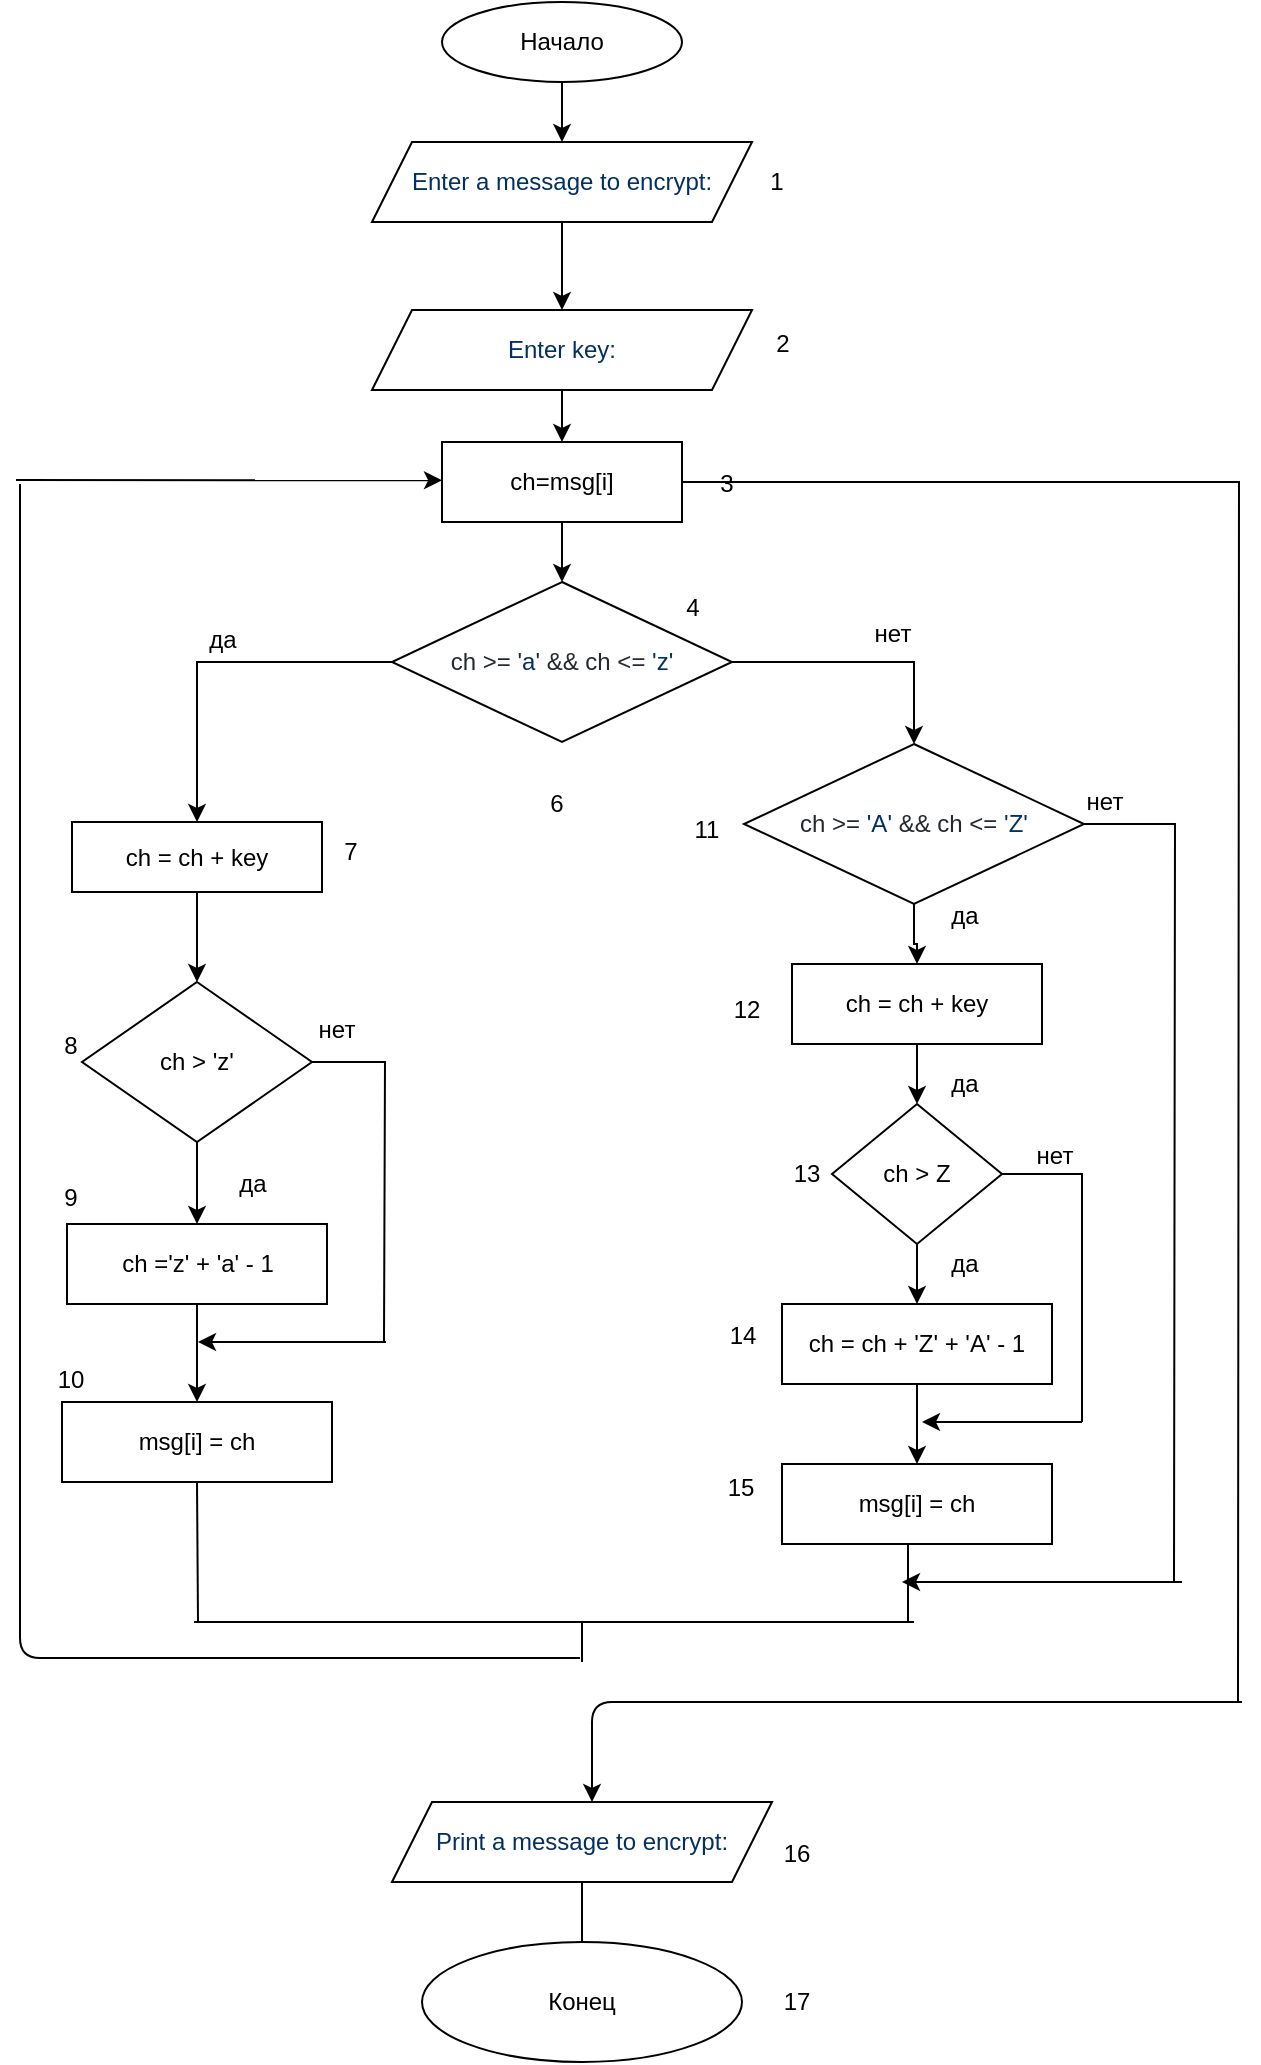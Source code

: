 <mxfile version="13.9.7" type="github">
  <diagram id="PEvoa_9R4G3SMZEcXzeL" name="Page-1">
    <mxGraphModel dx="1054" dy="-209" grid="0" gridSize="10" guides="1" tooltips="1" connect="1" arrows="1" fold="1" page="0" pageScale="1" pageWidth="850" pageHeight="1100" math="0" shadow="0">
      <root>
        <mxCell id="0" />
        <mxCell id="1" parent="0" />
        <mxCell id="v5FtWcTqorgzakhENJhd-3" value="" style="edgeStyle=orthogonalEdgeStyle;rounded=0;orthogonalLoop=1;jettySize=auto;html=1;" parent="1" source="v5FtWcTqorgzakhENJhd-1" target="v5FtWcTqorgzakhENJhd-2" edge="1">
          <mxGeometry relative="1" as="geometry" />
        </mxCell>
        <mxCell id="v5FtWcTqorgzakhENJhd-1" value="Начало" style="ellipse;whiteSpace=wrap;html=1;" parent="1" vertex="1">
          <mxGeometry x="350" y="1190" width="120" height="40" as="geometry" />
        </mxCell>
        <mxCell id="v5FtWcTqorgzakhENJhd-2" value="&lt;span style=&quot;color: rgb(3 , 47 , 98) ; font-family: , &amp;#34;consolas&amp;#34; , &amp;#34;liberation mono&amp;#34; , &amp;#34;menlo&amp;#34; , monospace ; background-color: rgb(255 , 255 , 255)&quot;&gt;Enter a message to encrypt:&lt;/span&gt;" style="shape=parallelogram;perimeter=parallelogramPerimeter;whiteSpace=wrap;html=1;fixedSize=1;" parent="1" vertex="1">
          <mxGeometry x="315" y="1260" width="190" height="40" as="geometry" />
        </mxCell>
        <mxCell id="v5FtWcTqorgzakhENJhd-12" value="" style="edgeStyle=orthogonalEdgeStyle;rounded=0;orthogonalLoop=1;jettySize=auto;html=1;" parent="1" source="v5FtWcTqorgzakhENJhd-4" target="v5FtWcTqorgzakhENJhd-11" edge="1">
          <mxGeometry relative="1" as="geometry" />
        </mxCell>
        <mxCell id="K3eTcXlLkr0Ejd3AgvUH-31" style="edgeStyle=orthogonalEdgeStyle;rounded=0;orthogonalLoop=1;jettySize=auto;html=1;endArrow=none;endFill=0;" edge="1" parent="1" source="v5FtWcTqorgzakhENJhd-4">
          <mxGeometry relative="1" as="geometry">
            <mxPoint x="748" y="2040" as="targetPoint" />
          </mxGeometry>
        </mxCell>
        <mxCell id="v5FtWcTqorgzakhENJhd-4" value="ch=msg[i]" style="whiteSpace=wrap;html=1;" parent="1" vertex="1">
          <mxGeometry x="350" y="1410" width="120" height="40" as="geometry" />
        </mxCell>
        <mxCell id="K3eTcXlLkr0Ejd3AgvUH-18" style="edgeStyle=orthogonalEdgeStyle;rounded=0;orthogonalLoop=1;jettySize=auto;html=1;exitX=0.5;exitY=1;exitDx=0;exitDy=0;entryX=0.5;entryY=0;entryDx=0;entryDy=0;" edge="1" parent="1" source="v5FtWcTqorgzakhENJhd-6" target="v5FtWcTqorgzakhENJhd-4">
          <mxGeometry relative="1" as="geometry" />
        </mxCell>
        <mxCell id="v5FtWcTqorgzakhENJhd-7" value="" style="edgeStyle=orthogonalEdgeStyle;rounded=0;orthogonalLoop=1;jettySize=auto;html=1;" parent="1" source="v5FtWcTqorgzakhENJhd-2" target="v5FtWcTqorgzakhENJhd-6" edge="1">
          <mxGeometry relative="1" as="geometry">
            <mxPoint x="400" y="1260" as="sourcePoint" />
            <mxPoint x="400" y="1370" as="targetPoint" />
          </mxGeometry>
        </mxCell>
        <mxCell id="v5FtWcTqorgzakhENJhd-14" value="" style="edgeStyle=orthogonalEdgeStyle;rounded=0;orthogonalLoop=1;jettySize=auto;html=1;" parent="1" source="v5FtWcTqorgzakhENJhd-11" target="v5FtWcTqorgzakhENJhd-13" edge="1">
          <mxGeometry relative="1" as="geometry" />
        </mxCell>
        <mxCell id="v5FtWcTqorgzakhENJhd-16" value="" style="edgeStyle=orthogonalEdgeStyle;rounded=0;orthogonalLoop=1;jettySize=auto;html=1;" parent="1" source="v5FtWcTqorgzakhENJhd-11" target="v5FtWcTqorgzakhENJhd-15" edge="1">
          <mxGeometry relative="1" as="geometry" />
        </mxCell>
        <mxCell id="v5FtWcTqorgzakhENJhd-11" value="&lt;span style=&quot;color: rgb(36 , 41 , 46) ; font-family: , &amp;#34;consolas&amp;#34; , &amp;#34;liberation mono&amp;#34; , &amp;#34;menlo&amp;#34; , monospace ; background-color: rgb(255 , 255 , 255)&quot;&gt;ch &amp;gt;= &lt;/span&gt;&lt;span class=&quot;pl-s&quot; style=&quot;box-sizing: border-box ; color: rgb(3 , 47 , 98) ; font-family: , &amp;#34;consolas&amp;#34; , &amp;#34;liberation mono&amp;#34; , &amp;#34;menlo&amp;#34; , monospace ; background-color: rgb(255 , 255 , 255)&quot;&gt;&lt;span class=&quot;pl-pds&quot; style=&quot;box-sizing: border-box&quot;&gt;&#39;&lt;/span&gt;a&lt;span class=&quot;pl-pds&quot; style=&quot;box-sizing: border-box&quot;&gt;&#39;&lt;/span&gt;&lt;/span&gt;&lt;span style=&quot;color: rgb(36 , 41 , 46) ; font-family: , &amp;#34;consolas&amp;#34; , &amp;#34;liberation mono&amp;#34; , &amp;#34;menlo&amp;#34; , monospace ; background-color: rgb(255 , 255 , 255)&quot;&gt; &amp;amp;&amp;amp; ch &amp;lt;= &lt;/span&gt;&lt;span class=&quot;pl-s&quot; style=&quot;box-sizing: border-box ; color: rgb(3 , 47 , 98) ; font-family: , &amp;#34;consolas&amp;#34; , &amp;#34;liberation mono&amp;#34; , &amp;#34;menlo&amp;#34; , monospace ; background-color: rgb(255 , 255 , 255)&quot;&gt;&lt;span class=&quot;pl-pds&quot; style=&quot;box-sizing: border-box&quot;&gt;&#39;&lt;/span&gt;z&lt;span class=&quot;pl-pds&quot; style=&quot;box-sizing: border-box&quot;&gt;&#39;&lt;/span&gt;&lt;/span&gt;" style="rhombus;whiteSpace=wrap;html=1;" parent="1" vertex="1">
          <mxGeometry x="325" y="1480" width="170" height="80" as="geometry" />
        </mxCell>
        <mxCell id="v5FtWcTqorgzakhENJhd-26" value="" style="edgeStyle=orthogonalEdgeStyle;rounded=0;orthogonalLoop=1;jettySize=auto;html=1;" parent="1" source="v5FtWcTqorgzakhENJhd-13" target="v5FtWcTqorgzakhENJhd-25" edge="1">
          <mxGeometry relative="1" as="geometry" />
        </mxCell>
        <mxCell id="v5FtWcTqorgzakhENJhd-42" style="edgeStyle=orthogonalEdgeStyle;rounded=0;orthogonalLoop=1;jettySize=auto;html=1;endArrow=none;endFill=0;" parent="1" source="v5FtWcTqorgzakhENJhd-13" edge="1">
          <mxGeometry relative="1" as="geometry">
            <mxPoint x="716" y="1980" as="targetPoint" />
          </mxGeometry>
        </mxCell>
        <mxCell id="v5FtWcTqorgzakhENJhd-13" value="&lt;span style=&quot;color: rgb(36 , 41 , 46) ; font-family: , &amp;#34;consolas&amp;#34; , &amp;#34;liberation mono&amp;#34; , &amp;#34;menlo&amp;#34; , monospace ; background-color: rgb(255 , 255 , 255)&quot;&gt;ch &amp;gt;= &lt;/span&gt;&lt;span class=&quot;pl-s&quot; style=&quot;box-sizing: border-box ; color: rgb(3 , 47 , 98) ; font-family: , &amp;#34;consolas&amp;#34; , &amp;#34;liberation mono&amp;#34; , &amp;#34;menlo&amp;#34; , monospace ; background-color: rgb(255 , 255 , 255)&quot;&gt;&lt;span class=&quot;pl-pds&quot; style=&quot;box-sizing: border-box&quot;&gt;&#39;&lt;/span&gt;A&lt;span class=&quot;pl-pds&quot; style=&quot;box-sizing: border-box&quot;&gt;&#39;&lt;/span&gt;&lt;/span&gt;&lt;span style=&quot;color: rgb(36 , 41 , 46) ; font-family: , &amp;#34;consolas&amp;#34; , &amp;#34;liberation mono&amp;#34; , &amp;#34;menlo&amp;#34; , monospace ; background-color: rgb(255 , 255 , 255)&quot;&gt; &amp;amp;&amp;amp; ch &amp;lt;= &lt;/span&gt;&lt;span class=&quot;pl-s&quot; style=&quot;box-sizing: border-box ; color: rgb(3 , 47 , 98) ; font-family: , &amp;#34;consolas&amp;#34; , &amp;#34;liberation mono&amp;#34; , &amp;#34;menlo&amp;#34; , monospace ; background-color: rgb(255 , 255 , 255)&quot;&gt;&lt;span class=&quot;pl-pds&quot; style=&quot;box-sizing: border-box&quot;&gt;&#39;&lt;/span&gt;Z&lt;span class=&quot;pl-pds&quot; style=&quot;box-sizing: border-box&quot;&gt;&#39;&lt;/span&gt;&lt;/span&gt;" style="rhombus;whiteSpace=wrap;html=1;" parent="1" vertex="1">
          <mxGeometry x="501" y="1561" width="170" height="80" as="geometry" />
        </mxCell>
        <mxCell id="v5FtWcTqorgzakhENJhd-18" value="" style="edgeStyle=orthogonalEdgeStyle;rounded=0;orthogonalLoop=1;jettySize=auto;html=1;" parent="1" source="v5FtWcTqorgzakhENJhd-15" target="v5FtWcTqorgzakhENJhd-17" edge="1">
          <mxGeometry relative="1" as="geometry" />
        </mxCell>
        <mxCell id="v5FtWcTqorgzakhENJhd-15" value="ch = ch + key" style="whiteSpace=wrap;html=1;" parent="1" vertex="1">
          <mxGeometry x="165" y="1600" width="125" height="35" as="geometry" />
        </mxCell>
        <mxCell id="v5FtWcTqorgzakhENJhd-20" value="" style="edgeStyle=orthogonalEdgeStyle;rounded=0;orthogonalLoop=1;jettySize=auto;html=1;" parent="1" source="v5FtWcTqorgzakhENJhd-17" target="v5FtWcTqorgzakhENJhd-19" edge="1">
          <mxGeometry relative="1" as="geometry" />
        </mxCell>
        <mxCell id="K3eTcXlLkr0Ejd3AgvUH-27" style="edgeStyle=orthogonalEdgeStyle;rounded=0;orthogonalLoop=1;jettySize=auto;html=1;endArrow=none;endFill=0;" edge="1" parent="1" source="v5FtWcTqorgzakhENJhd-17">
          <mxGeometry relative="1" as="geometry">
            <mxPoint x="321" y="1860" as="targetPoint" />
          </mxGeometry>
        </mxCell>
        <mxCell id="v5FtWcTqorgzakhENJhd-17" value="ch &amp;gt; &#39;z&#39;" style="rhombus;whiteSpace=wrap;html=1;" parent="1" vertex="1">
          <mxGeometry x="170" y="1680" width="115" height="80" as="geometry" />
        </mxCell>
        <mxCell id="v5FtWcTqorgzakhENJhd-24" value="" style="edgeStyle=orthogonalEdgeStyle;rounded=0;orthogonalLoop=1;jettySize=auto;html=1;" parent="1" source="v5FtWcTqorgzakhENJhd-19" target="v5FtWcTqorgzakhENJhd-23" edge="1">
          <mxGeometry relative="1" as="geometry" />
        </mxCell>
        <mxCell id="v5FtWcTqorgzakhENJhd-19" value="ch =&#39;z&#39; + &#39;a&#39; - 1" style="whiteSpace=wrap;html=1;" parent="1" vertex="1">
          <mxGeometry x="162.5" y="1801" width="130" height="40" as="geometry" />
        </mxCell>
        <mxCell id="v5FtWcTqorgzakhENJhd-21" value="да" style="text;html=1;align=center;verticalAlign=middle;resizable=0;points=[];autosize=1;" parent="1" vertex="1">
          <mxGeometry x="225" y="1499" width="30" height="20" as="geometry" />
        </mxCell>
        <mxCell id="v5FtWcTqorgzakhENJhd-22" value="нет" style="text;html=1;align=center;verticalAlign=middle;resizable=0;points=[];autosize=1;" parent="1" vertex="1">
          <mxGeometry x="560" y="1496" width="30" height="20" as="geometry" />
        </mxCell>
        <mxCell id="v5FtWcTqorgzakhENJhd-23" value="msg[i] = ch" style="whiteSpace=wrap;html=1;" parent="1" vertex="1">
          <mxGeometry x="160" y="1890" width="135" height="40" as="geometry" />
        </mxCell>
        <mxCell id="v5FtWcTqorgzakhENJhd-28" value="" style="edgeStyle=orthogonalEdgeStyle;rounded=0;orthogonalLoop=1;jettySize=auto;html=1;" parent="1" source="v5FtWcTqorgzakhENJhd-25" target="v5FtWcTqorgzakhENJhd-27" edge="1">
          <mxGeometry relative="1" as="geometry" />
        </mxCell>
        <mxCell id="v5FtWcTqorgzakhENJhd-25" value="ch = ch + key" style="whiteSpace=wrap;html=1;" parent="1" vertex="1">
          <mxGeometry x="525" y="1671" width="125" height="40" as="geometry" />
        </mxCell>
        <mxCell id="v5FtWcTqorgzakhENJhd-30" value="" style="edgeStyle=orthogonalEdgeStyle;rounded=0;orthogonalLoop=1;jettySize=auto;html=1;" parent="1" source="v5FtWcTqorgzakhENJhd-27" target="v5FtWcTqorgzakhENJhd-29" edge="1">
          <mxGeometry relative="1" as="geometry" />
        </mxCell>
        <mxCell id="v5FtWcTqorgzakhENJhd-46" style="edgeStyle=orthogonalEdgeStyle;rounded=0;orthogonalLoop=1;jettySize=auto;html=1;endArrow=none;endFill=0;" parent="1" source="v5FtWcTqorgzakhENJhd-27" edge="1">
          <mxGeometry relative="1" as="geometry">
            <mxPoint x="670" y="1900" as="targetPoint" />
            <Array as="points">
              <mxPoint x="670" y="1776" />
              <mxPoint x="670" y="1900" />
            </Array>
          </mxGeometry>
        </mxCell>
        <mxCell id="v5FtWcTqorgzakhENJhd-27" value="ch &amp;gt; Z" style="rhombus;whiteSpace=wrap;html=1;" parent="1" vertex="1">
          <mxGeometry x="545" y="1741" width="85" height="70" as="geometry" />
        </mxCell>
        <mxCell id="v5FtWcTqorgzakhENJhd-32" value="" style="edgeStyle=orthogonalEdgeStyle;rounded=0;orthogonalLoop=1;jettySize=auto;html=1;" parent="1" source="v5FtWcTqorgzakhENJhd-29" target="v5FtWcTqorgzakhENJhd-31" edge="1">
          <mxGeometry relative="1" as="geometry" />
        </mxCell>
        <mxCell id="v5FtWcTqorgzakhENJhd-29" value="ch = ch + &#39;Z&#39; + &#39;A&#39; - 1" style="whiteSpace=wrap;html=1;" parent="1" vertex="1">
          <mxGeometry x="520" y="1841" width="135" height="40" as="geometry" />
        </mxCell>
        <mxCell id="v5FtWcTqorgzakhENJhd-31" value="msg[i] = ch" style="whiteSpace=wrap;html=1;" parent="1" vertex="1">
          <mxGeometry x="520" y="1921" width="135" height="40" as="geometry" />
        </mxCell>
        <mxCell id="v5FtWcTqorgzakhENJhd-36" value="" style="endArrow=none;html=1;" parent="1" edge="1">
          <mxGeometry width="50" height="50" relative="1" as="geometry">
            <mxPoint x="226" y="2000" as="sourcePoint" />
            <mxPoint x="586" y="2000" as="targetPoint" />
            <Array as="points" />
          </mxGeometry>
        </mxCell>
        <mxCell id="v5FtWcTqorgzakhENJhd-38" value="" style="endArrow=none;html=1;entryX=0.5;entryY=1;entryDx=0;entryDy=0;" parent="1" target="v5FtWcTqorgzakhENJhd-23" edge="1">
          <mxGeometry width="50" height="50" relative="1" as="geometry">
            <mxPoint x="228" y="2000" as="sourcePoint" />
            <mxPoint x="240" y="1950" as="targetPoint" />
          </mxGeometry>
        </mxCell>
        <mxCell id="v5FtWcTqorgzakhENJhd-39" value="" style="endArrow=none;html=1;" parent="1" edge="1">
          <mxGeometry width="50" height="50" relative="1" as="geometry">
            <mxPoint x="583" y="2000" as="sourcePoint" />
            <mxPoint x="583" y="1961" as="targetPoint" />
          </mxGeometry>
        </mxCell>
        <mxCell id="v5FtWcTqorgzakhENJhd-48" value="" style="endArrow=classic;html=1;" parent="1" edge="1">
          <mxGeometry width="50" height="50" relative="1" as="geometry">
            <mxPoint x="670" y="1900" as="sourcePoint" />
            <mxPoint x="590" y="1900" as="targetPoint" />
          </mxGeometry>
        </mxCell>
        <mxCell id="v5FtWcTqorgzakhENJhd-49" value="" style="endArrow=classic;html=1;" parent="1" edge="1">
          <mxGeometry width="50" height="50" relative="1" as="geometry">
            <mxPoint x="720" y="1980" as="sourcePoint" />
            <mxPoint x="580" y="1980" as="targetPoint" />
            <Array as="points" />
          </mxGeometry>
        </mxCell>
        <mxCell id="v5FtWcTqorgzakhENJhd-50" value="нет" style="text;html=1;align=center;verticalAlign=middle;resizable=0;points=[];autosize=1;" parent="1" vertex="1">
          <mxGeometry x="641" y="1757" width="30" height="20" as="geometry" />
        </mxCell>
        <mxCell id="v5FtWcTqorgzakhENJhd-51" value="да" style="text;html=1;align=center;verticalAlign=middle;resizable=0;points=[];autosize=1;" parent="1" vertex="1">
          <mxGeometry x="596" y="1811" width="30" height="20" as="geometry" />
        </mxCell>
        <mxCell id="v5FtWcTqorgzakhENJhd-52" value="да" style="text;html=1;align=center;verticalAlign=middle;resizable=0;points=[];autosize=1;" parent="1" vertex="1">
          <mxGeometry x="596" y="1721" width="30" height="20" as="geometry" />
        </mxCell>
        <mxCell id="v5FtWcTqorgzakhENJhd-54" value="" style="edgeStyle=segmentEdgeStyle;endArrow=none;html=1;endFill=0;" parent="1" edge="1">
          <mxGeometry width="50" height="50" relative="1" as="geometry">
            <mxPoint x="419" y="2018" as="sourcePoint" />
            <mxPoint x="139" y="1431" as="targetPoint" />
          </mxGeometry>
        </mxCell>
        <mxCell id="v5FtWcTqorgzakhENJhd-56" value="" style="endArrow=none;html=1;" parent="1" edge="1">
          <mxGeometry width="50" height="50" relative="1" as="geometry">
            <mxPoint x="420" y="2020" as="sourcePoint" />
            <mxPoint x="420" y="2000" as="targetPoint" />
          </mxGeometry>
        </mxCell>
        <mxCell id="v5FtWcTqorgzakhENJhd-57" value="" style="endArrow=classic;html=1;entryX=0;entryY=0.5;entryDx=0;entryDy=0;" parent="1" edge="1">
          <mxGeometry width="50" height="50" relative="1" as="geometry">
            <mxPoint x="137" y="1429" as="sourcePoint" />
            <mxPoint x="350" y="1429.17" as="targetPoint" />
            <Array as="points" />
          </mxGeometry>
        </mxCell>
        <mxCell id="v5FtWcTqorgzakhENJhd-64" value="" style="endArrow=classic;html=1;" parent="1" edge="1">
          <mxGeometry width="50" height="50" relative="1" as="geometry">
            <mxPoint x="750" y="2040" as="sourcePoint" />
            <mxPoint x="425" y="2090" as="targetPoint" />
            <Array as="points">
              <mxPoint x="425" y="2040" />
            </Array>
          </mxGeometry>
        </mxCell>
        <mxCell id="v5FtWcTqorgzakhENJhd-67" value="" style="edgeStyle=orthogonalEdgeStyle;rounded=0;orthogonalLoop=1;jettySize=auto;html=1;endArrow=none;endFill=0;" parent="1" source="v5FtWcTqorgzakhENJhd-65" target="v5FtWcTqorgzakhENJhd-66" edge="1">
          <mxGeometry relative="1" as="geometry" />
        </mxCell>
        <mxCell id="v5FtWcTqorgzakhENJhd-65" value="&lt;span style=&quot;color: rgb(3 , 47 , 98) ; font-family: , &amp;#34;consolas&amp;#34; , &amp;#34;liberation mono&amp;#34; , &amp;#34;menlo&amp;#34; , monospace ; background-color: rgb(255 , 255 , 255)&quot;&gt;Print a message to encrypt:&lt;/span&gt;" style="shape=parallelogram;perimeter=parallelogramPerimeter;whiteSpace=wrap;html=1;fixedSize=1;" parent="1" vertex="1">
          <mxGeometry x="325" y="2090" width="190" height="40" as="geometry" />
        </mxCell>
        <mxCell id="v5FtWcTqorgzakhENJhd-66" value="Конец" style="ellipse;whiteSpace=wrap;html=1;" parent="1" vertex="1">
          <mxGeometry x="340" y="2160" width="160" height="60" as="geometry" />
        </mxCell>
        <mxCell id="K3eTcXlLkr0Ejd3AgvUH-1" value="1" style="text;html=1;align=center;verticalAlign=middle;resizable=0;points=[];autosize=1;" vertex="1" parent="1">
          <mxGeometry x="508" y="1271" width="17" height="18" as="geometry" />
        </mxCell>
        <mxCell id="K3eTcXlLkr0Ejd3AgvUH-3" value="4" style="text;html=1;align=center;verticalAlign=middle;resizable=0;points=[];autosize=1;" vertex="1" parent="1">
          <mxGeometry x="466" y="1484" width="17" height="18" as="geometry" />
        </mxCell>
        <mxCell id="K3eTcXlLkr0Ejd3AgvUH-4" value="2" style="text;html=1;align=center;verticalAlign=middle;resizable=0;points=[];autosize=1;" vertex="1" parent="1">
          <mxGeometry x="511" y="1352" width="17" height="18" as="geometry" />
        </mxCell>
        <mxCell id="K3eTcXlLkr0Ejd3AgvUH-5" value="3" style="text;html=1;align=center;verticalAlign=middle;resizable=0;points=[];autosize=1;" vertex="1" parent="1">
          <mxGeometry x="483" y="1422" width="17" height="18" as="geometry" />
        </mxCell>
        <mxCell id="K3eTcXlLkr0Ejd3AgvUH-6" value="6" style="text;html=1;align=center;verticalAlign=middle;resizable=0;points=[];autosize=1;" vertex="1" parent="1">
          <mxGeometry x="398" y="1582" width="17" height="18" as="geometry" />
        </mxCell>
        <mxCell id="K3eTcXlLkr0Ejd3AgvUH-7" value="12" style="text;html=1;align=center;verticalAlign=middle;resizable=0;points=[];autosize=1;" vertex="1" parent="1">
          <mxGeometry x="490" y="1685" width="23" height="18" as="geometry" />
        </mxCell>
        <mxCell id="K3eTcXlLkr0Ejd3AgvUH-8" value="7" style="text;html=1;align=center;verticalAlign=middle;resizable=0;points=[];autosize=1;" vertex="1" parent="1">
          <mxGeometry x="295" y="1606" width="17" height="18" as="geometry" />
        </mxCell>
        <mxCell id="K3eTcXlLkr0Ejd3AgvUH-9" value="8" style="text;html=1;align=center;verticalAlign=middle;resizable=0;points=[];autosize=1;" vertex="1" parent="1">
          <mxGeometry x="155" y="1703" width="17" height="18" as="geometry" />
        </mxCell>
        <mxCell id="K3eTcXlLkr0Ejd3AgvUH-10" value="9" style="text;html=1;align=center;verticalAlign=middle;resizable=0;points=[];autosize=1;" vertex="1" parent="1">
          <mxGeometry x="155" y="1779" width="17" height="18" as="geometry" />
        </mxCell>
        <mxCell id="K3eTcXlLkr0Ejd3AgvUH-11" value="10" style="text;html=1;align=center;verticalAlign=middle;resizable=0;points=[];autosize=1;" vertex="1" parent="1">
          <mxGeometry x="152" y="1870" width="23" height="18" as="geometry" />
        </mxCell>
        <mxCell id="K3eTcXlLkr0Ejd3AgvUH-12" value="11" style="text;html=1;align=center;verticalAlign=middle;resizable=0;points=[];autosize=1;" vertex="1" parent="1">
          <mxGeometry x="470" y="1595" width="23" height="18" as="geometry" />
        </mxCell>
        <mxCell id="K3eTcXlLkr0Ejd3AgvUH-13" value="13" style="text;html=1;align=center;verticalAlign=middle;resizable=0;points=[];autosize=1;" vertex="1" parent="1">
          <mxGeometry x="520" y="1767" width="23" height="18" as="geometry" />
        </mxCell>
        <mxCell id="K3eTcXlLkr0Ejd3AgvUH-14" value="16" style="text;html=1;align=center;verticalAlign=middle;resizable=0;points=[];autosize=1;" vertex="1" parent="1">
          <mxGeometry x="515" y="2107" width="23" height="18" as="geometry" />
        </mxCell>
        <mxCell id="K3eTcXlLkr0Ejd3AgvUH-15" value="15" style="text;html=1;align=center;verticalAlign=middle;resizable=0;points=[];autosize=1;" vertex="1" parent="1">
          <mxGeometry x="487" y="1924" width="23" height="18" as="geometry" />
        </mxCell>
        <mxCell id="K3eTcXlLkr0Ejd3AgvUH-16" value="14" style="text;html=1;align=center;verticalAlign=middle;resizable=0;points=[];autosize=1;" vertex="1" parent="1">
          <mxGeometry x="488" y="1848" width="23" height="18" as="geometry" />
        </mxCell>
        <mxCell id="K3eTcXlLkr0Ejd3AgvUH-17" value="17" style="text;html=1;align=center;verticalAlign=middle;resizable=0;points=[];autosize=1;" vertex="1" parent="1">
          <mxGeometry x="515" y="2181" width="23" height="18" as="geometry" />
        </mxCell>
        <mxCell id="v5FtWcTqorgzakhENJhd-6" value="&#xa;&#xa;&lt;span style=&quot;color: rgb(3, 47, 98); font-size: 12px; font-style: normal; font-weight: 400; letter-spacing: normal; text-indent: 0px; text-transform: none; word-spacing: 0px; background-color: rgb(255, 255, 255); display: inline; float: none;&quot;&gt;Enter key:&lt;/span&gt;&#xa;&#xa;" style="shape=parallelogram;perimeter=parallelogramPerimeter;whiteSpace=wrap;html=1;fixedSize=1;" parent="1" vertex="1">
          <mxGeometry x="315" y="1344" width="190" height="40" as="geometry" />
        </mxCell>
        <mxCell id="K3eTcXlLkr0Ejd3AgvUH-22" value="нет" style="text;html=1;align=center;verticalAlign=middle;resizable=0;points=[];autosize=1;" vertex="1" parent="1">
          <mxGeometry x="666" y="1580" width="30" height="20" as="geometry" />
        </mxCell>
        <mxCell id="K3eTcXlLkr0Ejd3AgvUH-24" value="да" style="text;html=1;align=center;verticalAlign=middle;resizable=0;points=[];autosize=1;" vertex="1" parent="1">
          <mxGeometry x="596" y="1637" width="30" height="20" as="geometry" />
        </mxCell>
        <mxCell id="K3eTcXlLkr0Ejd3AgvUH-25" value="да" style="text;html=1;align=center;verticalAlign=middle;resizable=0;points=[];autosize=1;" vertex="1" parent="1">
          <mxGeometry x="240" y="1771" width="30" height="20" as="geometry" />
        </mxCell>
        <mxCell id="K3eTcXlLkr0Ejd3AgvUH-26" value="нет" style="text;html=1;align=center;verticalAlign=middle;resizable=0;points=[];autosize=1;" vertex="1" parent="1">
          <mxGeometry x="282" y="1694" width="30" height="20" as="geometry" />
        </mxCell>
        <mxCell id="K3eTcXlLkr0Ejd3AgvUH-30" value="" style="endArrow=classic;html=1;" edge="1" parent="1">
          <mxGeometry width="50" height="50" relative="1" as="geometry">
            <mxPoint x="322" y="1860" as="sourcePoint" />
            <mxPoint x="228" y="1860" as="targetPoint" />
          </mxGeometry>
        </mxCell>
      </root>
    </mxGraphModel>
  </diagram>
</mxfile>
